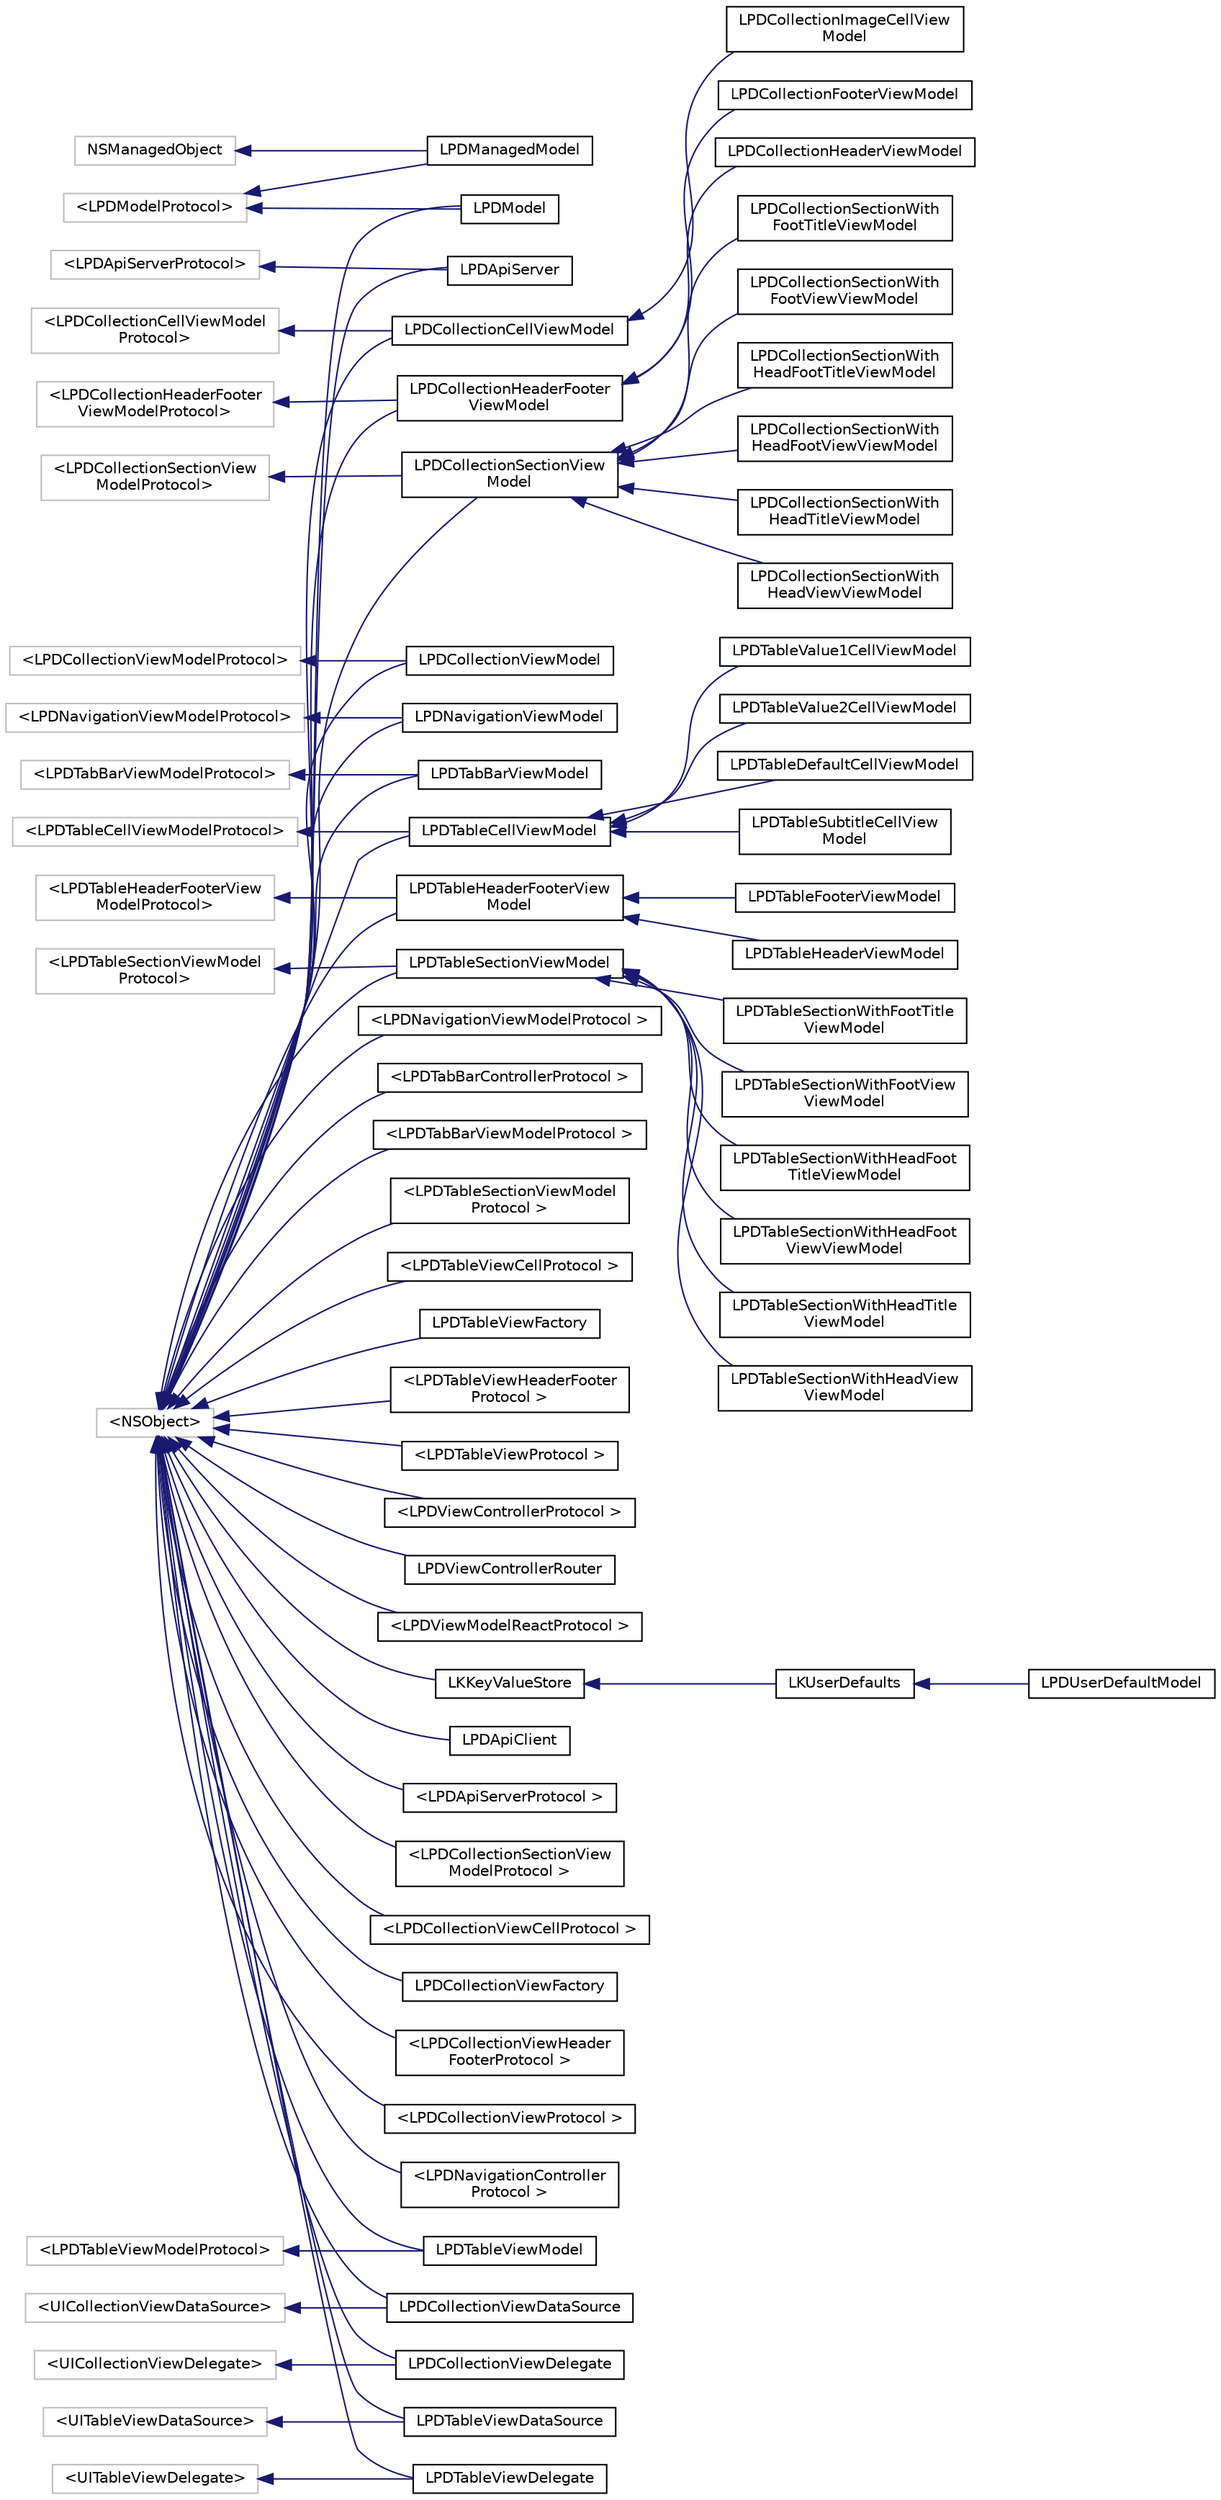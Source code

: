 digraph "Graphical Class Hierarchy"
{
  edge [fontname="Helvetica",fontsize="10",labelfontname="Helvetica",labelfontsize="10"];
  node [fontname="Helvetica",fontsize="10",shape=record];
  rankdir="LR";
  Node165 [label="\<LPDApiServerProtocol\>",height=0.2,width=0.4,color="grey75", fillcolor="white", style="filled"];
  Node165 -> Node49 [dir="back",color="midnightblue",fontsize="10",style="solid",fontname="Helvetica"];
  Node49 [label="LPDApiServer",height=0.2,width=0.4,color="black", fillcolor="white", style="filled",URL="$interface_l_p_d_api_server.html"];
  Node163 [label="\<LPDCollectionCellViewModel\lProtocol\>",height=0.2,width=0.4,color="grey75", fillcolor="white", style="filled"];
  Node163 -> Node51 [dir="back",color="midnightblue",fontsize="10",style="solid",fontname="Helvetica"];
  Node51 [label="LPDCollectionCellViewModel",height=0.2,width=0.4,color="black", fillcolor="white", style="filled",URL="$interface_l_p_d_collection_cell_view_model.html"];
  Node51 -> Node52 [dir="back",color="midnightblue",fontsize="10",style="solid",fontname="Helvetica"];
  Node52 [label="LPDCollectionImageCellView\lModel",height=0.2,width=0.4,color="black", fillcolor="white", style="filled",URL="$interface_l_p_d_collection_image_cell_view_model.html"];
  Node161 [label="\<LPDCollectionHeaderFooter\lViewModelProtocol\>",height=0.2,width=0.4,color="grey75", fillcolor="white", style="filled"];
  Node161 -> Node53 [dir="back",color="midnightblue",fontsize="10",style="solid",fontname="Helvetica"];
  Node53 [label="LPDCollectionHeaderFooter\lViewModel",height=0.2,width=0.4,color="black", fillcolor="white", style="filled",URL="$interface_l_p_d_collection_header_footer_view_model.html"];
  Node53 -> Node54 [dir="back",color="midnightblue",fontsize="10",style="solid",fontname="Helvetica"];
  Node54 [label="LPDCollectionFooterViewModel",height=0.2,width=0.4,color="black", fillcolor="white", style="filled",URL="$interface_l_p_d_collection_footer_view_model.html"];
  Node53 -> Node55 [dir="back",color="midnightblue",fontsize="10",style="solid",fontname="Helvetica"];
  Node55 [label="LPDCollectionHeaderViewModel",height=0.2,width=0.4,color="black", fillcolor="white", style="filled",URL="$interface_l_p_d_collection_header_view_model.html"];
  Node160 [label="\<LPDCollectionSectionView\lModelProtocol\>",height=0.2,width=0.4,color="grey75", fillcolor="white", style="filled"];
  Node160 -> Node56 [dir="back",color="midnightblue",fontsize="10",style="solid",fontname="Helvetica"];
  Node56 [label="LPDCollectionSectionView\lModel",height=0.2,width=0.4,color="black", fillcolor="white", style="filled",URL="$interface_l_p_d_collection_section_view_model.html"];
  Node56 -> Node57 [dir="back",color="midnightblue",fontsize="10",style="solid",fontname="Helvetica"];
  Node57 [label="LPDCollectionSectionWith\lFootTitleViewModel",height=0.2,width=0.4,color="black", fillcolor="white", style="filled",URL="$interface_l_p_d_collection_section_with_foot_title_view_model.html"];
  Node56 -> Node58 [dir="back",color="midnightblue",fontsize="10",style="solid",fontname="Helvetica"];
  Node58 [label="LPDCollectionSectionWith\lFootViewViewModel",height=0.2,width=0.4,color="black", fillcolor="white", style="filled",URL="$interface_l_p_d_collection_section_with_foot_view_view_model.html"];
  Node56 -> Node59 [dir="back",color="midnightblue",fontsize="10",style="solid",fontname="Helvetica"];
  Node59 [label="LPDCollectionSectionWith\lHeadFootTitleViewModel",height=0.2,width=0.4,color="black", fillcolor="white", style="filled",URL="$interface_l_p_d_collection_section_with_head_foot_title_view_model.html"];
  Node56 -> Node60 [dir="back",color="midnightblue",fontsize="10",style="solid",fontname="Helvetica"];
  Node60 [label="LPDCollectionSectionWith\lHeadFootViewViewModel",height=0.2,width=0.4,color="black", fillcolor="white", style="filled",URL="$interface_l_p_d_collection_section_with_head_foot_view_view_model.html"];
  Node56 -> Node61 [dir="back",color="midnightblue",fontsize="10",style="solid",fontname="Helvetica"];
  Node61 [label="LPDCollectionSectionWith\lHeadTitleViewModel",height=0.2,width=0.4,color="black", fillcolor="white", style="filled",URL="$interface_l_p_d_collection_section_with_head_title_view_model.html"];
  Node56 -> Node62 [dir="back",color="midnightblue",fontsize="10",style="solid",fontname="Helvetica"];
  Node62 [label="LPDCollectionSectionWith\lHeadViewViewModel",height=0.2,width=0.4,color="black", fillcolor="white", style="filled",URL="$interface_l_p_d_collection_section_with_head_view_view_model.html"];
  Node150 [label="\<LPDCollectionViewModelProtocol\>",height=0.2,width=0.4,color="grey75", fillcolor="white", style="filled"];
  Node150 -> Node67 [dir="back",color="midnightblue",fontsize="10",style="solid",fontname="Helvetica"];
  Node67 [label="LPDCollectionViewModel",height=0.2,width=0.4,color="black", fillcolor="white", style="filled",URL="$interface_l_p_d_collection_view_model.html"];
  Node148 [label="\<LPDModelProtocol\>",height=0.2,width=0.4,color="grey75", fillcolor="white", style="filled"];
  Node148 -> Node101 [dir="back",color="midnightblue",fontsize="10",style="solid",fontname="Helvetica"];
  Node101 [label="LPDManagedModel",height=0.2,width=0.4,color="black", fillcolor="white", style="filled",URL="$interface_l_p_d_managed_model.html"];
  Node148 -> Node69 [dir="back",color="midnightblue",fontsize="10",style="solid",fontname="Helvetica"];
  Node69 [label="LPDModel",height=0.2,width=0.4,color="black", fillcolor="white", style="filled",URL="$interface_l_p_d_model.html"];
  Node144 [label="\<LPDNavigationViewModelProtocol\>",height=0.2,width=0.4,color="grey75", fillcolor="white", style="filled"];
  Node144 -> Node71 [dir="back",color="midnightblue",fontsize="10",style="solid",fontname="Helvetica"];
  Node71 [label="LPDNavigationViewModel",height=0.2,width=0.4,color="black", fillcolor="white", style="filled",URL="$interface_l_p_d_navigation_view_model.html"];
  Node136 [label="\<LPDTabBarViewModelProtocol\>",height=0.2,width=0.4,color="grey75", fillcolor="white", style="filled"];
  Node136 -> Node74 [dir="back",color="midnightblue",fontsize="10",style="solid",fontname="Helvetica"];
  Node74 [label="LPDTabBarViewModel",height=0.2,width=0.4,color="black", fillcolor="white", style="filled",URL="$interface_l_p_d_tab_bar_view_model.html"];
  Node134 [label="\<LPDTableCellViewModelProtocol\>",height=0.2,width=0.4,color="grey75", fillcolor="white", style="filled"];
  Node134 -> Node76 [dir="back",color="midnightblue",fontsize="10",style="solid",fontname="Helvetica"];
  Node76 [label="LPDTableCellViewModel",height=0.2,width=0.4,color="black", fillcolor="white", style="filled",URL="$interface_l_p_d_table_cell_view_model.html"];
  Node76 -> Node77 [dir="back",color="midnightblue",fontsize="10",style="solid",fontname="Helvetica"];
  Node77 [label="LPDTableDefaultCellViewModel",height=0.2,width=0.4,color="black", fillcolor="white", style="filled",URL="$interface_l_p_d_table_default_cell_view_model.html"];
  Node76 -> Node78 [dir="back",color="midnightblue",fontsize="10",style="solid",fontname="Helvetica"];
  Node78 [label="LPDTableSubtitleCellView\lModel",height=0.2,width=0.4,color="black", fillcolor="white", style="filled",URL="$interface_l_p_d_table_subtitle_cell_view_model.html"];
  Node76 -> Node79 [dir="back",color="midnightblue",fontsize="10",style="solid",fontname="Helvetica"];
  Node79 [label="LPDTableValue1CellViewModel",height=0.2,width=0.4,color="black", fillcolor="white", style="filled",URL="$interface_l_p_d_table_value1_cell_view_model.html"];
  Node76 -> Node80 [dir="back",color="midnightblue",fontsize="10",style="solid",fontname="Helvetica"];
  Node80 [label="LPDTableValue2CellViewModel",height=0.2,width=0.4,color="black", fillcolor="white", style="filled",URL="$interface_l_p_d_table_value2_cell_view_model.html"];
  Node132 [label="\<LPDTableHeaderFooterView\lModelProtocol\>",height=0.2,width=0.4,color="grey75", fillcolor="white", style="filled"];
  Node132 -> Node81 [dir="back",color="midnightblue",fontsize="10",style="solid",fontname="Helvetica"];
  Node81 [label="LPDTableHeaderFooterView\lModel",height=0.2,width=0.4,color="black", fillcolor="white", style="filled",URL="$interface_l_p_d_table_header_footer_view_model.html"];
  Node81 -> Node82 [dir="back",color="midnightblue",fontsize="10",style="solid",fontname="Helvetica"];
  Node82 [label="LPDTableFooterViewModel",height=0.2,width=0.4,color="black", fillcolor="white", style="filled",URL="$interface_l_p_d_table_footer_view_model.html"];
  Node81 -> Node83 [dir="back",color="midnightblue",fontsize="10",style="solid",fontname="Helvetica"];
  Node83 [label="LPDTableHeaderViewModel",height=0.2,width=0.4,color="black", fillcolor="white", style="filled",URL="$interface_l_p_d_table_header_view_model.html"];
  Node131 [label="\<LPDTableSectionViewModel\lProtocol\>",height=0.2,width=0.4,color="grey75", fillcolor="white", style="filled"];
  Node131 -> Node84 [dir="back",color="midnightblue",fontsize="10",style="solid",fontname="Helvetica"];
  Node84 [label="LPDTableSectionViewModel",height=0.2,width=0.4,color="black", fillcolor="white", style="filled",URL="$interface_l_p_d_table_section_view_model.html"];
  Node84 -> Node85 [dir="back",color="midnightblue",fontsize="10",style="solid",fontname="Helvetica"];
  Node85 [label="LPDTableSectionWithFootTitle\lViewModel",height=0.2,width=0.4,color="black", fillcolor="white", style="filled",URL="$interface_l_p_d_table_section_with_foot_title_view_model.html"];
  Node84 -> Node86 [dir="back",color="midnightblue",fontsize="10",style="solid",fontname="Helvetica"];
  Node86 [label="LPDTableSectionWithFootView\lViewModel",height=0.2,width=0.4,color="black", fillcolor="white", style="filled",URL="$interface_l_p_d_table_section_with_foot_view_view_model.html"];
  Node84 -> Node87 [dir="back",color="midnightblue",fontsize="10",style="solid",fontname="Helvetica"];
  Node87 [label="LPDTableSectionWithHeadFoot\lTitleViewModel",height=0.2,width=0.4,color="black", fillcolor="white", style="filled",URL="$interface_l_p_d_table_section_with_head_foot_title_view_model.html"];
  Node84 -> Node88 [dir="back",color="midnightblue",fontsize="10",style="solid",fontname="Helvetica"];
  Node88 [label="LPDTableSectionWithHeadFoot\lViewViewModel",height=0.2,width=0.4,color="black", fillcolor="white", style="filled",URL="$interface_l_p_d_table_section_with_head_foot_view_view_model.html"];
  Node84 -> Node89 [dir="back",color="midnightblue",fontsize="10",style="solid",fontname="Helvetica"];
  Node89 [label="LPDTableSectionWithHeadTitle\lViewModel",height=0.2,width=0.4,color="black", fillcolor="white", style="filled",URL="$interface_l_p_d_table_section_with_head_title_view_model.html"];
  Node84 -> Node90 [dir="back",color="midnightblue",fontsize="10",style="solid",fontname="Helvetica"];
  Node90 [label="LPDTableSectionWithHeadView\lViewModel",height=0.2,width=0.4,color="black", fillcolor="white", style="filled",URL="$interface_l_p_d_table_section_with_head_view_view_model.html"];
  Node121 [label="\<LPDTableViewModelProtocol\>",height=0.2,width=0.4,color="grey75", fillcolor="white", style="filled"];
  Node121 -> Node95 [dir="back",color="midnightblue",fontsize="10",style="solid",fontname="Helvetica"];
  Node95 [label="LPDTableViewModel",height=0.2,width=0.4,color="black", fillcolor="white", style="filled",URL="$interface_l_p_d_table_view_model.html"];
  Node100 [label="NSManagedObject",height=0.2,width=0.4,color="grey75", fillcolor="white", style="filled"];
  Node100 -> Node101 [dir="back",color="midnightblue",fontsize="10",style="solid",fontname="Helvetica"];
  Node44 [label="\<NSObject\>",height=0.2,width=0.4,color="grey75", fillcolor="white", style="filled"];
  Node44 -> Node45 [dir="back",color="midnightblue",fontsize="10",style="solid",fontname="Helvetica"];
  Node45 [label="LKKeyValueStore",height=0.2,width=0.4,color="black", fillcolor="white", style="filled",URL="$interface_l_k_key_value_store.html"];
  Node45 -> Node46 [dir="back",color="midnightblue",fontsize="10",style="solid",fontname="Helvetica"];
  Node46 [label="LKUserDefaults",height=0.2,width=0.4,color="black", fillcolor="white", style="filled",URL="$interface_l_k_user_defaults.html"];
  Node46 -> Node47 [dir="back",color="midnightblue",fontsize="10",style="solid",fontname="Helvetica"];
  Node47 [label="LPDUserDefaultModel",height=0.2,width=0.4,color="black", fillcolor="white", style="filled",URL="$interface_l_p_d_user_default_model.html",tooltip="存储一个实例继承此类，多个实例时用LPDUserDefaultsManager "];
  Node44 -> Node48 [dir="back",color="midnightblue",fontsize="10",style="solid",fontname="Helvetica"];
  Node48 [label="LPDApiClient",height=0.2,width=0.4,color="black", fillcolor="white", style="filled",URL="$interface_l_p_d_api_client.html"];
  Node44 -> Node49 [dir="back",color="midnightblue",fontsize="10",style="solid",fontname="Helvetica"];
  Node44 -> Node50 [dir="back",color="midnightblue",fontsize="10",style="solid",fontname="Helvetica"];
  Node50 [label="\<LPDApiServerProtocol \>",height=0.2,width=0.4,color="black", fillcolor="white", style="filled",URL="$protocol_l_p_d_api_server_protocol_01-p.html"];
  Node44 -> Node51 [dir="back",color="midnightblue",fontsize="10",style="solid",fontname="Helvetica"];
  Node44 -> Node53 [dir="back",color="midnightblue",fontsize="10",style="solid",fontname="Helvetica"];
  Node44 -> Node56 [dir="back",color="midnightblue",fontsize="10",style="solid",fontname="Helvetica"];
  Node44 -> Node63 [dir="back",color="midnightblue",fontsize="10",style="solid",fontname="Helvetica"];
  Node63 [label="\<LPDCollectionSectionView\lModelProtocol \>",height=0.2,width=0.4,color="black", fillcolor="white", style="filled",URL="$protocol_l_p_d_collection_section_view_model_protocol_01-p.html"];
  Node44 -> Node64 [dir="back",color="midnightblue",fontsize="10",style="solid",fontname="Helvetica"];
  Node64 [label="\<LPDCollectionViewCellProtocol \>",height=0.2,width=0.4,color="black", fillcolor="white", style="filled",URL="$protocol_l_p_d_collection_view_cell_protocol_01-p.html"];
  Node44 -> Node28 [dir="back",color="midnightblue",fontsize="10",style="solid",fontname="Helvetica"];
  Node28 [label="LPDCollectionViewDataSource",height=0.2,width=0.4,color="black", fillcolor="white", style="filled",URL="$interface_l_p_d_collection_view_data_source.html"];
  Node44 -> Node26 [dir="back",color="midnightblue",fontsize="10",style="solid",fontname="Helvetica"];
  Node26 [label="LPDCollectionViewDelegate",height=0.2,width=0.4,color="black", fillcolor="white", style="filled",URL="$interface_l_p_d_collection_view_delegate.html"];
  Node44 -> Node65 [dir="back",color="midnightblue",fontsize="10",style="solid",fontname="Helvetica"];
  Node65 [label="LPDCollectionViewFactory",height=0.2,width=0.4,color="black", fillcolor="white", style="filled",URL="$interface_l_p_d_collection_view_factory.html"];
  Node44 -> Node66 [dir="back",color="midnightblue",fontsize="10",style="solid",fontname="Helvetica"];
  Node66 [label="\<LPDCollectionViewHeader\lFooterProtocol \>",height=0.2,width=0.4,color="black", fillcolor="white", style="filled",URL="$protocol_l_p_d_collection_view_header_footer_protocol_01-p.html"];
  Node44 -> Node67 [dir="back",color="midnightblue",fontsize="10",style="solid",fontname="Helvetica"];
  Node44 -> Node68 [dir="back",color="midnightblue",fontsize="10",style="solid",fontname="Helvetica"];
  Node68 [label="\<LPDCollectionViewProtocol \>",height=0.2,width=0.4,color="black", fillcolor="white", style="filled",URL="$protocol_l_p_d_collection_view_protocol_01-p.html"];
  Node44 -> Node69 [dir="back",color="midnightblue",fontsize="10",style="solid",fontname="Helvetica"];
  Node44 -> Node70 [dir="back",color="midnightblue",fontsize="10",style="solid",fontname="Helvetica"];
  Node70 [label="\<LPDNavigationController\lProtocol \>",height=0.2,width=0.4,color="black", fillcolor="white", style="filled",URL="$protocol_l_p_d_navigation_controller_protocol_01-p.html"];
  Node44 -> Node71 [dir="back",color="midnightblue",fontsize="10",style="solid",fontname="Helvetica"];
  Node44 -> Node72 [dir="back",color="midnightblue",fontsize="10",style="solid",fontname="Helvetica"];
  Node72 [label="\<LPDNavigationViewModelProtocol \>",height=0.2,width=0.4,color="black", fillcolor="white", style="filled",URL="$protocol_l_p_d_navigation_view_model_protocol_01-p.html"];
  Node44 -> Node73 [dir="back",color="midnightblue",fontsize="10",style="solid",fontname="Helvetica"];
  Node73 [label="\<LPDTabBarControllerProtocol \>",height=0.2,width=0.4,color="black", fillcolor="white", style="filled",URL="$protocol_l_p_d_tab_bar_controller_protocol_01-p.html"];
  Node44 -> Node74 [dir="back",color="midnightblue",fontsize="10",style="solid",fontname="Helvetica"];
  Node44 -> Node75 [dir="back",color="midnightblue",fontsize="10",style="solid",fontname="Helvetica"];
  Node75 [label="\<LPDTabBarViewModelProtocol \>",height=0.2,width=0.4,color="black", fillcolor="white", style="filled",URL="$protocol_l_p_d_tab_bar_view_model_protocol_01-p.html"];
  Node44 -> Node76 [dir="back",color="midnightblue",fontsize="10",style="solid",fontname="Helvetica"];
  Node44 -> Node81 [dir="back",color="midnightblue",fontsize="10",style="solid",fontname="Helvetica"];
  Node44 -> Node84 [dir="back",color="midnightblue",fontsize="10",style="solid",fontname="Helvetica"];
  Node44 -> Node91 [dir="back",color="midnightblue",fontsize="10",style="solid",fontname="Helvetica"];
  Node91 [label="\<LPDTableSectionViewModel\lProtocol \>",height=0.2,width=0.4,color="black", fillcolor="white", style="filled",URL="$protocol_l_p_d_table_section_view_model_protocol_01-p.html"];
  Node44 -> Node92 [dir="back",color="midnightblue",fontsize="10",style="solid",fontname="Helvetica"];
  Node92 [label="\<LPDTableViewCellProtocol \>",height=0.2,width=0.4,color="black", fillcolor="white", style="filled",URL="$protocol_l_p_d_table_view_cell_protocol_01-p.html"];
  Node44 -> Node12 [dir="back",color="midnightblue",fontsize="10",style="solid",fontname="Helvetica"];
  Node12 [label="LPDTableViewDataSource",height=0.2,width=0.4,color="black", fillcolor="white", style="filled",URL="$interface_l_p_d_table_view_data_source.html"];
  Node44 -> Node0 [dir="back",color="midnightblue",fontsize="10",style="solid",fontname="Helvetica"];
  Node0 [label="LPDTableViewDelegate",height=0.2,width=0.4,color="black", fillcolor="white", style="filled",URL="$interface_l_p_d_table_view_delegate.html"];
  Node44 -> Node93 [dir="back",color="midnightblue",fontsize="10",style="solid",fontname="Helvetica"];
  Node93 [label="LPDTableViewFactory",height=0.2,width=0.4,color="black", fillcolor="white", style="filled",URL="$interface_l_p_d_table_view_factory.html"];
  Node44 -> Node94 [dir="back",color="midnightblue",fontsize="10",style="solid",fontname="Helvetica"];
  Node94 [label="\<LPDTableViewHeaderFooter\lProtocol \>",height=0.2,width=0.4,color="black", fillcolor="white", style="filled",URL="$protocol_l_p_d_table_view_header_footer_protocol_01-p.html"];
  Node44 -> Node95 [dir="back",color="midnightblue",fontsize="10",style="solid",fontname="Helvetica"];
  Node44 -> Node96 [dir="back",color="midnightblue",fontsize="10",style="solid",fontname="Helvetica"];
  Node96 [label="\<LPDTableViewProtocol \>",height=0.2,width=0.4,color="black", fillcolor="white", style="filled",URL="$protocol_l_p_d_table_view_protocol_01-p.html"];
  Node44 -> Node97 [dir="back",color="midnightblue",fontsize="10",style="solid",fontname="Helvetica"];
  Node97 [label="\<LPDViewControllerProtocol \>",height=0.2,width=0.4,color="black", fillcolor="white", style="filled",URL="$protocol_l_p_d_view_controller_protocol_01-p.html"];
  Node44 -> Node98 [dir="back",color="midnightblue",fontsize="10",style="solid",fontname="Helvetica"];
  Node98 [label="LPDViewControllerRouter",height=0.2,width=0.4,color="black", fillcolor="white", style="filled",URL="$interface_l_p_d_view_controller_router.html",tooltip="ViewController 与 ViewModel映射的类 "];
  Node44 -> Node99 [dir="back",color="midnightblue",fontsize="10",style="solid",fontname="Helvetica"];
  Node99 [label="\<LPDViewModelReactProtocol \>",height=0.2,width=0.4,color="black", fillcolor="white", style="filled",URL="$protocol_l_p_d_view_model_react_protocol_01-p.html"];
  Node27 [label="\<UICollectionViewDataSource\>",height=0.2,width=0.4,color="grey75", fillcolor="white", style="filled"];
  Node27 -> Node28 [dir="back",color="midnightblue",fontsize="10",style="solid",fontname="Helvetica"];
  Node25 [label="\<UICollectionViewDelegate\>",height=0.2,width=0.4,color="grey75", fillcolor="white", style="filled"];
  Node25 -> Node26 [dir="back",color="midnightblue",fontsize="10",style="solid",fontname="Helvetica"];
  Node11 [label="\<UITableViewDataSource\>",height=0.2,width=0.4,color="grey75", fillcolor="white", style="filled"];
  Node11 -> Node12 [dir="back",color="midnightblue",fontsize="10",style="solid",fontname="Helvetica"];
  Node9 [label="\<UITableViewDelegate\>",height=0.2,width=0.4,color="grey75", fillcolor="white", style="filled"];
  Node9 -> Node0 [dir="back",color="midnightblue",fontsize="10",style="solid",fontname="Helvetica"];
}
